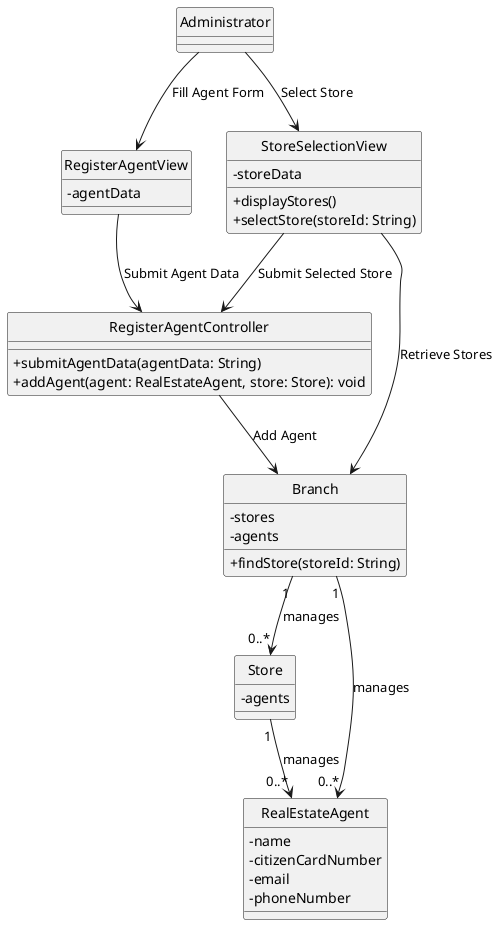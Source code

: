 @startuml
'https://plantuml.com/class-diagram
hide circle
skinparam classAttributeIconSize 0

class RegisterAgentController {
+submitAgentData(agentData: String)
 +addAgent(agent: RealEstateAgent, store: Store): void
}

class RegisterAgentView {
    - agentData
}

class StoreSelectionView {
    - storeData
    + displayStores()
    + selectStore(storeId: String)
}

class Branch {
    - stores
    - agents
    + findStore(storeId: String)
}

class Store {
    - agents
}

class RealEstateAgent {
    - name
    - citizenCardNumber
    - email
    - phoneNumber
}

' Relationships
Administrator --> RegisterAgentView : "Fill Agent Form"
RegisterAgentView --> RegisterAgentController : "Submit Agent Data"
RegisterAgentController --> Branch : "Add Agent"
Administrator --> StoreSelectionView : "Select Store"
StoreSelectionView --> Branch : "Retrieve Stores"
StoreSelectionView --> RegisterAgentController : "Submit Selected Store"
Branch "1" --> "0..*" Store : manages
Branch "1" --> "0..*" RealEstateAgent : manages
Store "1" --> "0..*" RealEstateAgent : manages
@enduml

